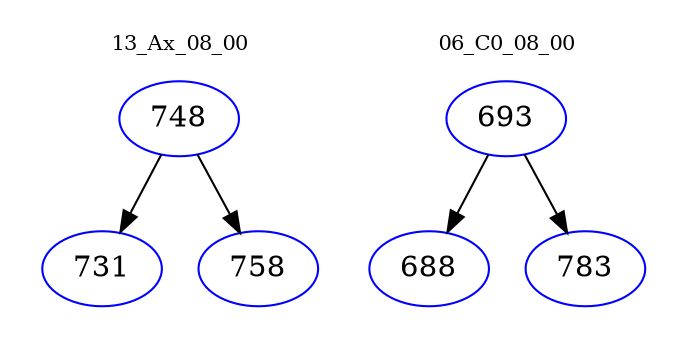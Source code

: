 digraph{
subgraph cluster_0 {
color = white
label = "13_Ax_08_00";
fontsize=10;
T0_748 [label="748", color="blue"]
T0_748 -> T0_731 [color="black"]
T0_731 [label="731", color="blue"]
T0_748 -> T0_758 [color="black"]
T0_758 [label="758", color="blue"]
}
subgraph cluster_1 {
color = white
label = "06_C0_08_00";
fontsize=10;
T1_693 [label="693", color="blue"]
T1_693 -> T1_688 [color="black"]
T1_688 [label="688", color="blue"]
T1_693 -> T1_783 [color="black"]
T1_783 [label="783", color="blue"]
}
}
